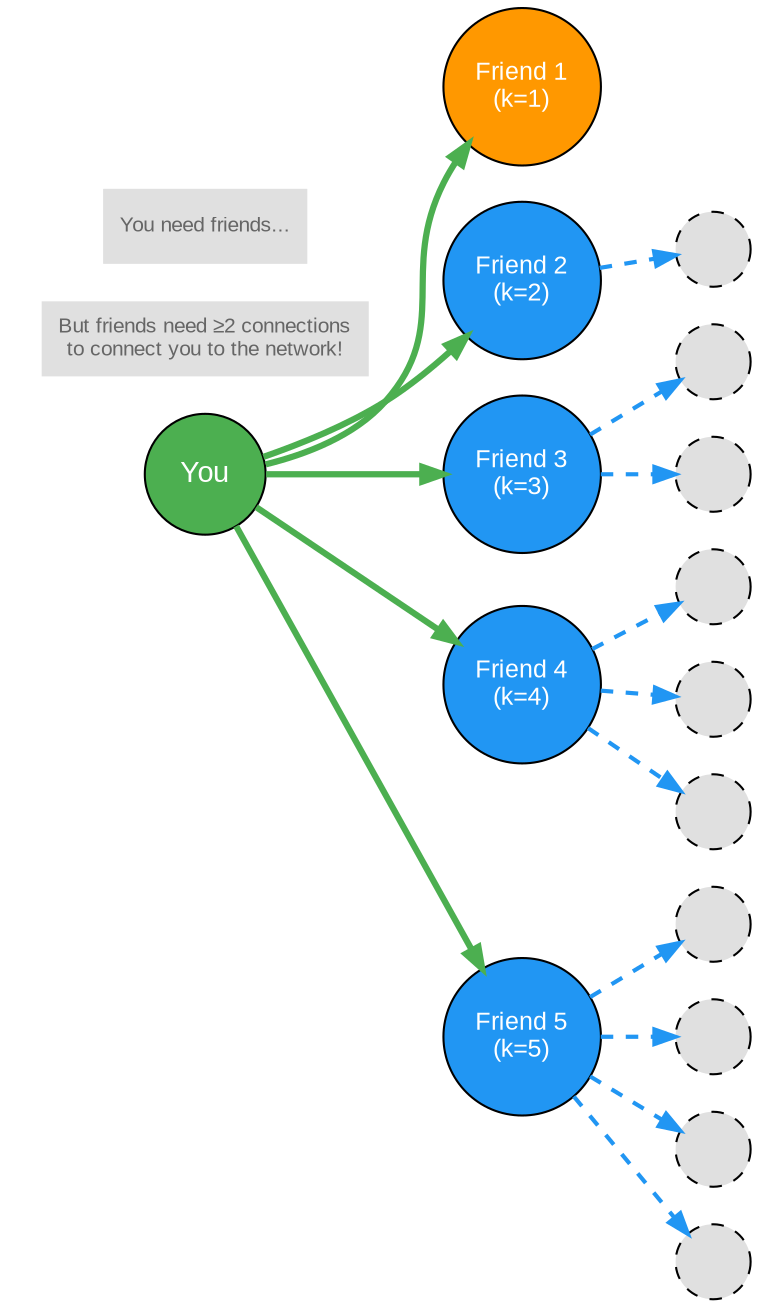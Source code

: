digraph friends_of_friends {
    // Graph settings
    rankdir=LR;
    bgcolor="transparent";
    node [fontname="Arial", fontsize=12];
    edge [color="#666666", penwidth=2];
    
    // Define node styles
    node [shape=circle, style=filled, width=0.8, height=0.8];
    
    // Central node (you)
    me [label="You", fillcolor="#4CAF50", fontcolor="white", fontsize=14, pos="0,0!"];
    
    // Friend nodes with different stub counts
    f1 [label="Friend 1\n(k=1)", fillcolor="#FF9800", fontcolor="white", pos="3,2!"];
    f2 [label="Friend 2\n(k=2)", fillcolor="#2196F3", fontcolor="white", pos="3,1!"];
    f3 [label="Friend 3\n(k=3)", fillcolor="#2196F3", fontcolor="white", pos="3,0!"];
    f4 [label="Friend 4\n(k=4)", fillcolor="#2196F3", fontcolor="white", pos="3,-1!"];
    f5 [label="Friend 5\n(k=5)", fillcolor="#2196F3", fontcolor="white", pos="3,-2!"];
    
    // Stub nodes (representing additional connections)
    node [shape=circle, style="filled,dashed", fillcolor="#E0E0E0", fontcolor="#666666", width=0.5, height=0.5];
    
    // Stubs for friend 2
    s2 [label="", pos="5,1!"];
    
    // Stubs for friend 3
    s3a [label="", pos="5,0.5!"];
    s3b [label="", pos="5,-0.5!"];
    
    // Stubs for friend 4  
    s4a [label="", pos="5,-0.5!"];
    s4b [label="", pos="5,-1!"];
    s4c [label="", pos="5,-1.5!"];
    
    // Stubs for friend 5
    s5a [label="", pos="5,-1.5!"];
    s5b [label="", pos="5,-2!"];
    s5c [label="", pos="5,-2.5!"];
    s5d [label="", pos="5,-3!"];
    
    // Connections from you to friends
    me -> f1 [color="#4CAF50", penwidth=3];
    me -> f2 [color="#4CAF50", penwidth=3];
    me -> f3 [color="#4CAF50", penwidth=3];
    me -> f4 [color="#4CAF50", penwidth=3];
    me -> f5 [color="#4CAF50", penwidth=3];
    
    // Connections from friends to their stubs
    f2 -> s2 [color="#2196F3", style=dashed];
    
    f3 -> s3a [color="#2196F3", style=dashed];
    f3 -> s3b [color="#2196F3", style=dashed];
    
    f4 -> s4a [color="#2196F3", style=dashed];
    f4 -> s4b [color="#2196F3", style=dashed];  
    f4 -> s4c [color="#2196F3", style=dashed];
    
    f5 -> s5a [color="#2196F3", style=dashed];
    f5 -> s5b [color="#2196F3", style=dashed];
    f5 -> s5c [color="#2196F3", style=dashed];
    f5 -> s5d [color="#2196F3", style=dashed];
    
    // Labels
    subgraph cluster_legend {
        style=invis;
        label_me [label="You need friends...", shape=plaintext, fontsize=10, pos="-1,-3!"];
        label_friends [label="But friends need ≥2 connections\nto connect you to the network!", shape=plaintext, fontsize=10, pos="4,-4!"];
    }
}